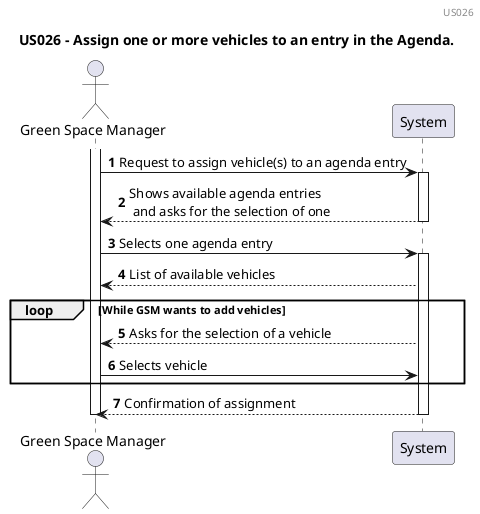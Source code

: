 @startuml
actor "Green Space Manager" as gsm
participant "System" as System
title US026 - Assign one or more vehicles to an entry in the Agenda.
header US026
autonumber

activate gsm

gsm -> System : Request to assign vehicle(s) to an agenda entry

activate System

    System --> gsm : Shows available agenda entries\n and asks for the selection of one
deactivate

gsm -> System : Selects one agenda entry
activate System

System --> gsm : List of available vehicles


loop While GSM wants to add vehicles
System --> gsm : Asks for the selection of a vehicle

gsm -> System : Selects vehicle
end loop

System --> gsm : Confirmation of assignment
deactivate System
'Metodo no controller chamado AssignVehicleToAgendaEntry(AgendaEntry, Vehicle)
deactivate gsm
@enduml